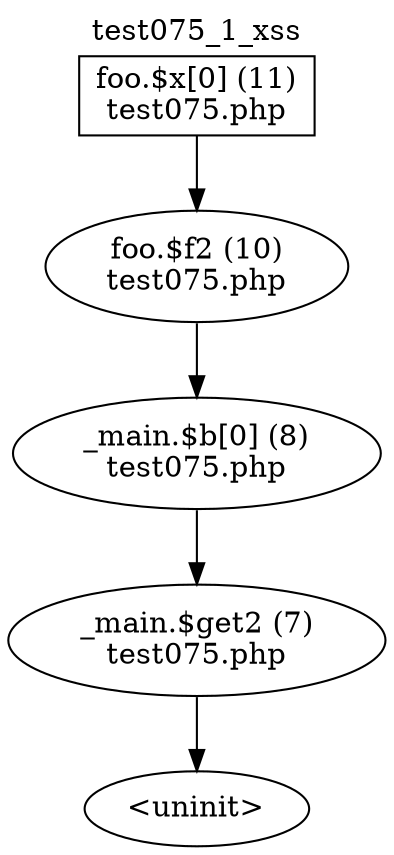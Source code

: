 digraph cfg {
  label="test075_1_xss";
  labelloc=t;
  n1 [shape=box, label="foo.$x[0] (11)\ntest075.php"];
  n2 [shape=ellipse, label="foo.$f2 (10)\ntest075.php"];
  n3 [shape=ellipse, label="_main.$b[0] (8)\ntest075.php"];
  n4 [shape=ellipse, label="_main.$get2 (7)\ntest075.php"];
  n5 [shape=ellipse, label="<uninit>"];
  n1 -> n2;
  n2 -> n3;
  n3 -> n4;
  n4 -> n5;
}
